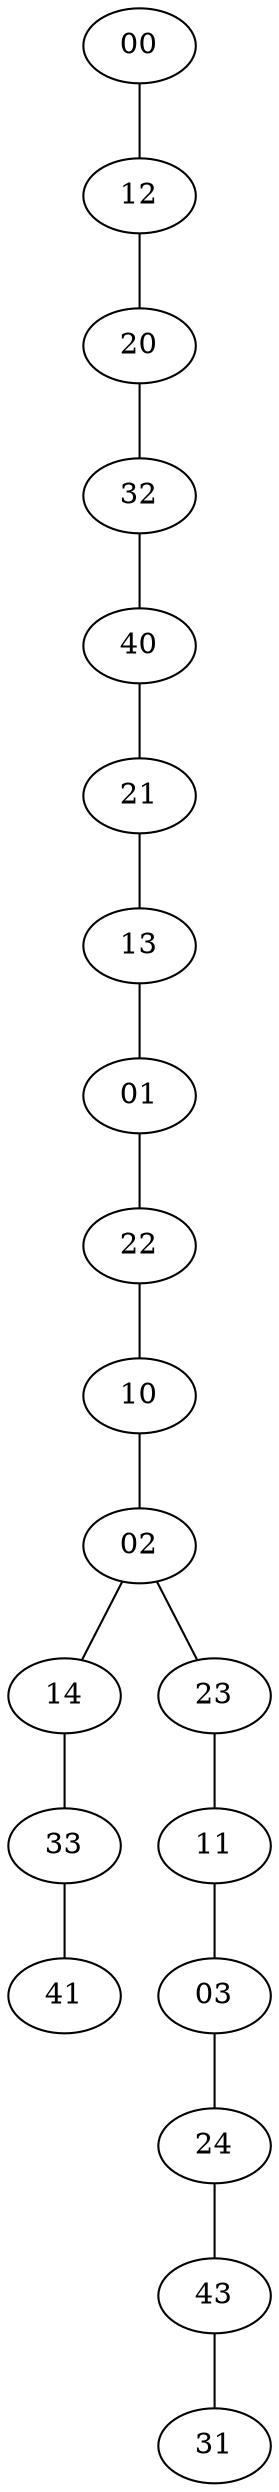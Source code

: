 graph G {
00--12;
12--20;
20--32;
32--40;
40--21;
21--13;
13--01;
01--22;
22--10;
10--02;
02--14;
14--33;
33--41;
02--23;
23--11;
11--03;
03--24;
24--43;
43--31;

}
